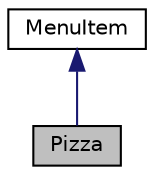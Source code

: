digraph "Pizza"
{
 // LATEX_PDF_SIZE
  edge [fontname="Helvetica",fontsize="10",labelfontname="Helvetica",labelfontsize="10"];
  node [fontname="Helvetica",fontsize="10",shape=record];
  Node1 [label="Pizza",height=0.2,width=0.4,color="black", fillcolor="grey75", style="filled", fontcolor="black",tooltip="A class representing a pizza menu item."];
  Node2 -> Node1 [dir="back",color="midnightblue",fontsize="10",style="solid",fontname="Helvetica"];
  Node2 [label="MenuItem",height=0.2,width=0.4,color="black", fillcolor="white", style="filled",URL="$classMenuItem.html",tooltip="An abstract base class for menu items."];
}
